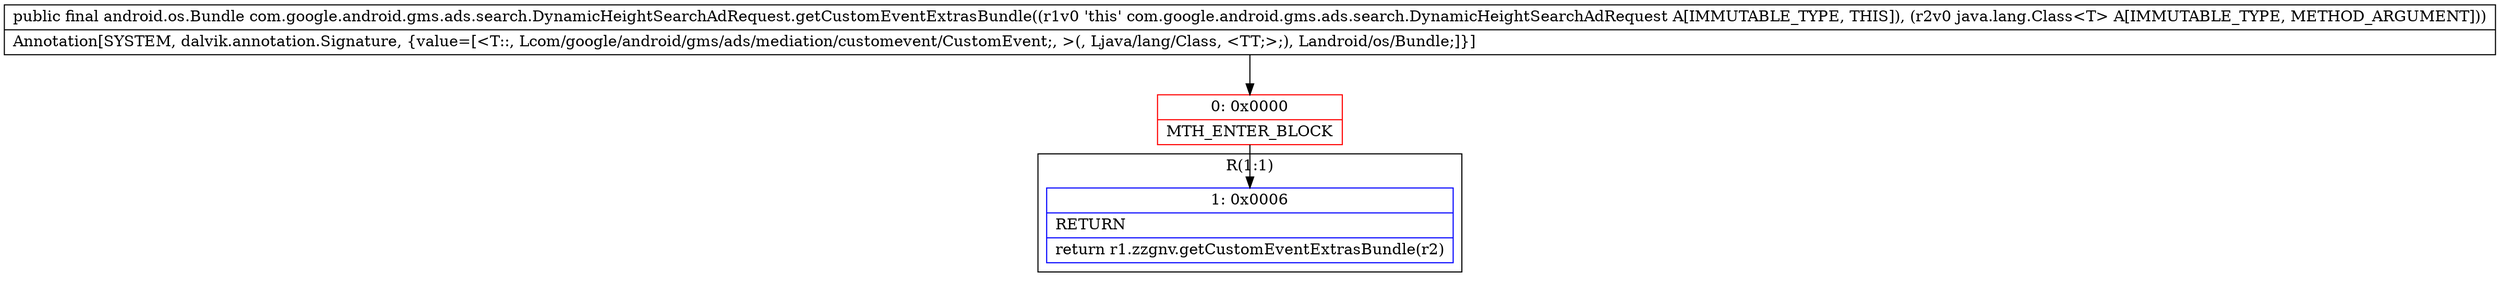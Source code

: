 digraph "CFG forcom.google.android.gms.ads.search.DynamicHeightSearchAdRequest.getCustomEventExtrasBundle(Ljava\/lang\/Class;)Landroid\/os\/Bundle;" {
subgraph cluster_Region_2136390347 {
label = "R(1:1)";
node [shape=record,color=blue];
Node_1 [shape=record,label="{1\:\ 0x0006|RETURN\l|return r1.zzgnv.getCustomEventExtrasBundle(r2)\l}"];
}
Node_0 [shape=record,color=red,label="{0\:\ 0x0000|MTH_ENTER_BLOCK\l}"];
MethodNode[shape=record,label="{public final android.os.Bundle com.google.android.gms.ads.search.DynamicHeightSearchAdRequest.getCustomEventExtrasBundle((r1v0 'this' com.google.android.gms.ads.search.DynamicHeightSearchAdRequest A[IMMUTABLE_TYPE, THIS]), (r2v0 java.lang.Class\<T\> A[IMMUTABLE_TYPE, METHOD_ARGUMENT]))  | Annotation[SYSTEM, dalvik.annotation.Signature, \{value=[\<T::, Lcom\/google\/android\/gms\/ads\/mediation\/customevent\/CustomEvent;, \>(, Ljava\/lang\/Class, \<TT;\>;), Landroid\/os\/Bundle;]\}]\l}"];
MethodNode -> Node_0;
Node_0 -> Node_1;
}

